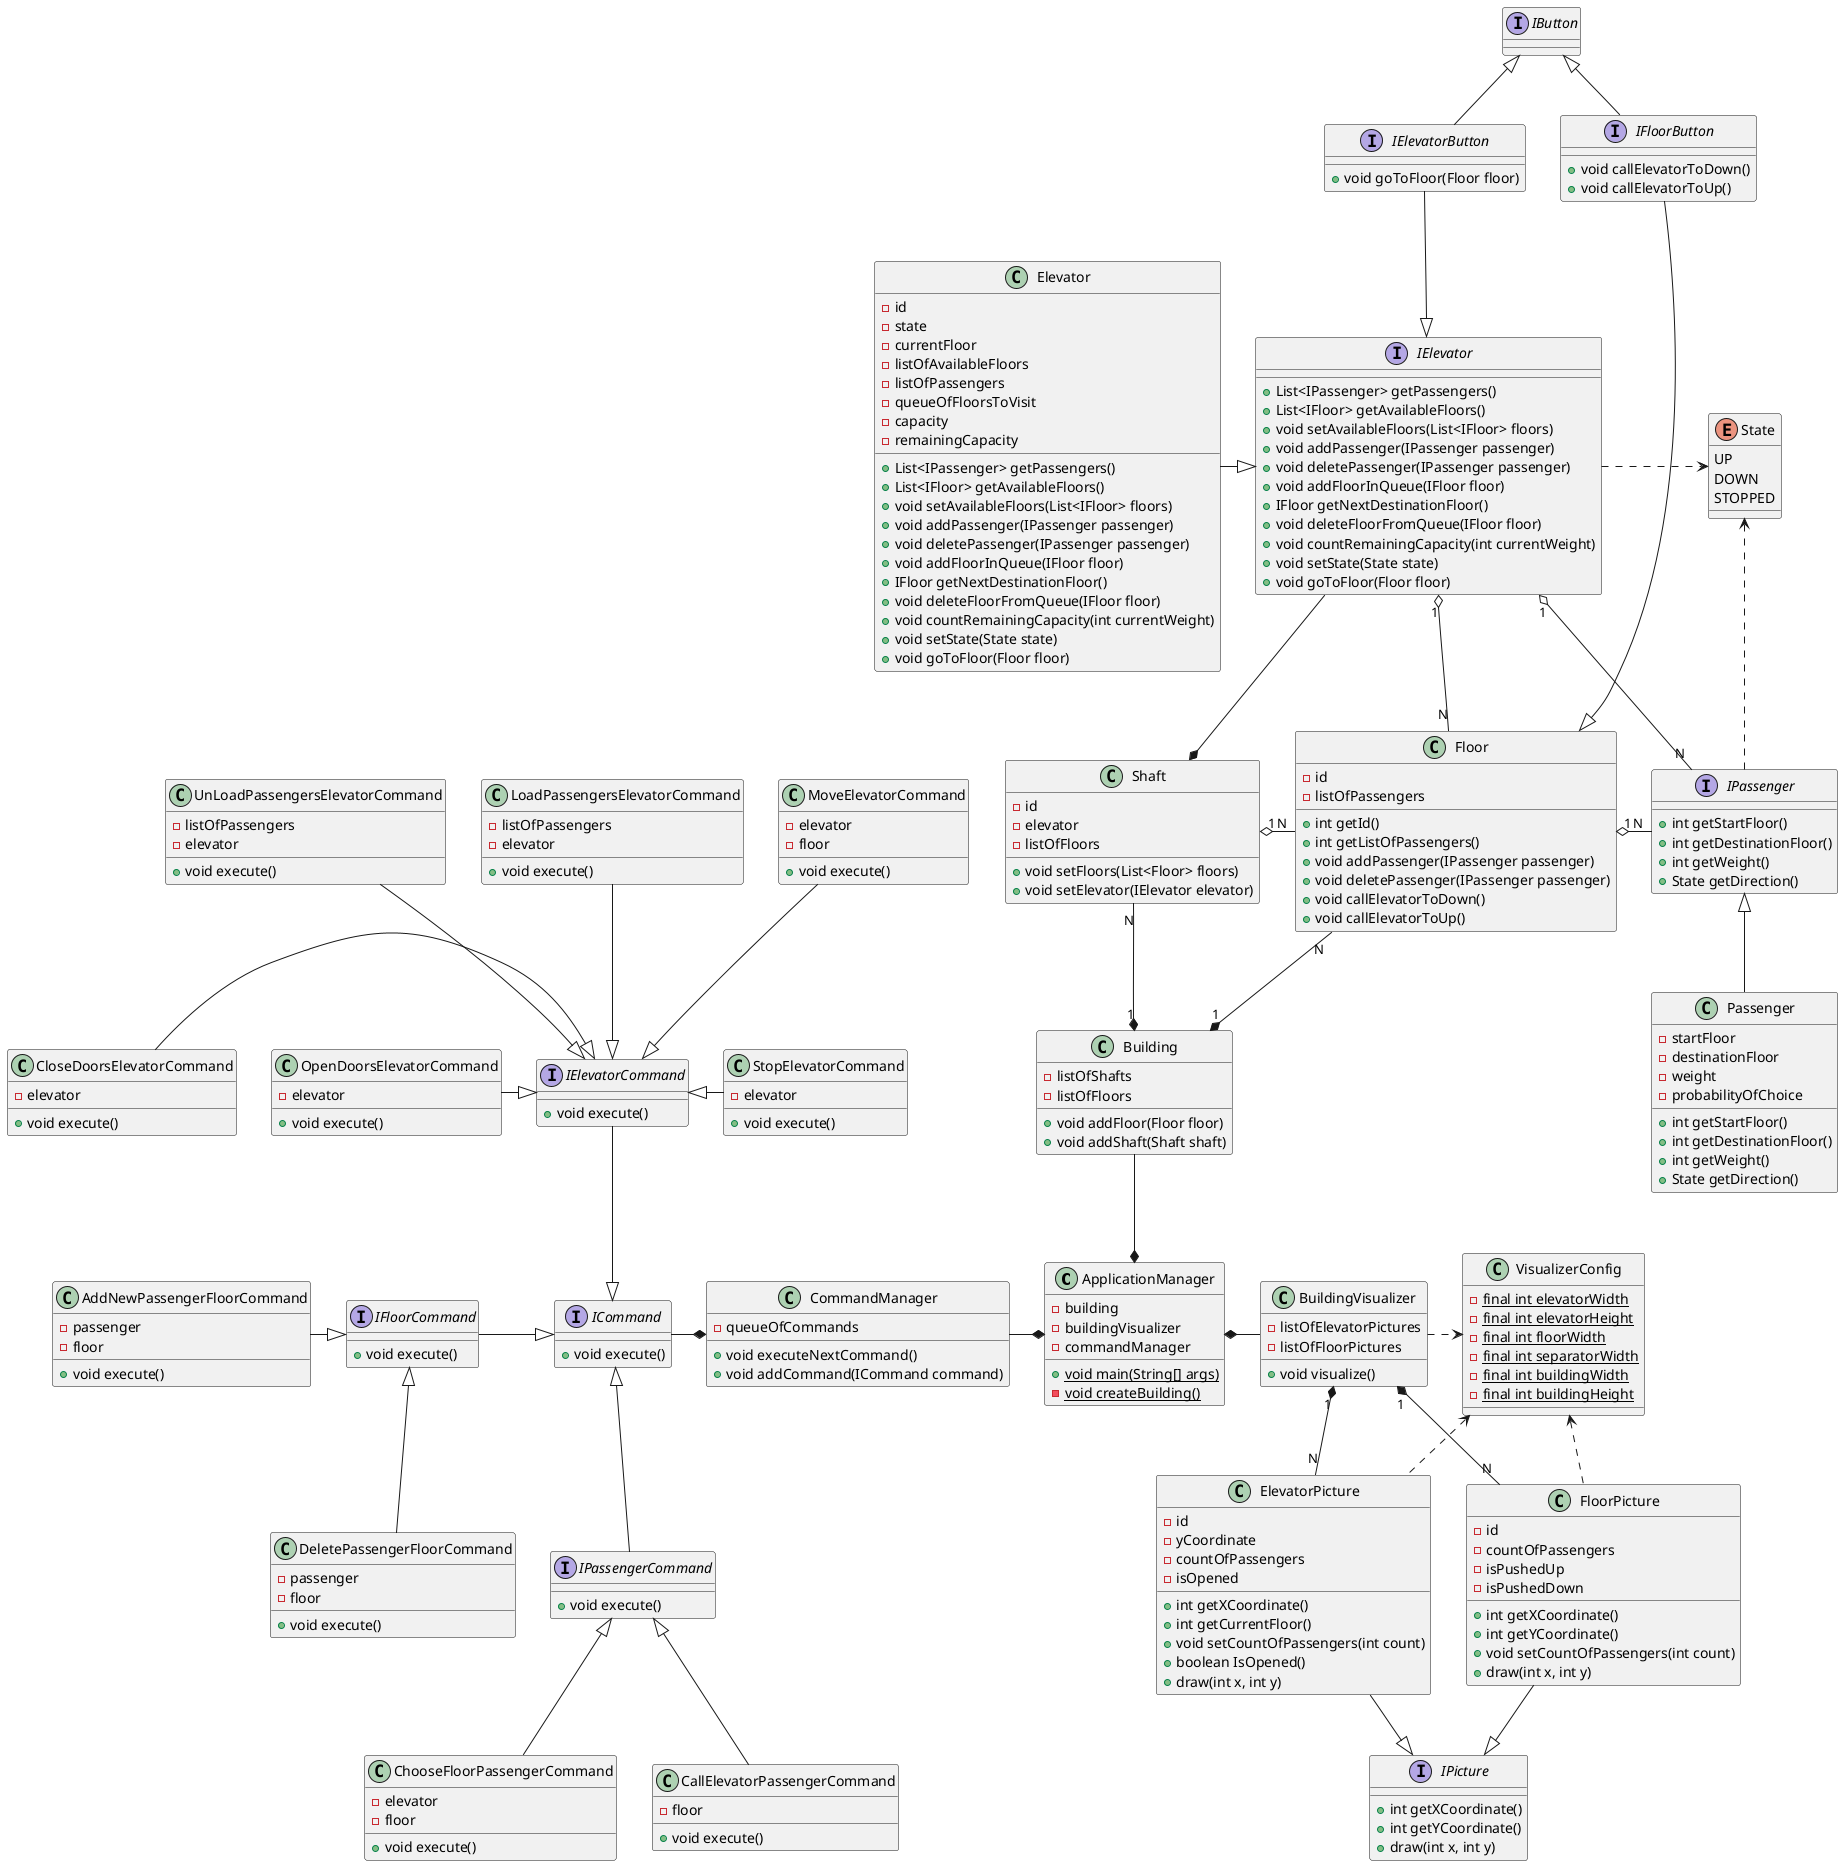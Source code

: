 @startuml
ApplicationManager *-up- Building
ApplicationManager *-right- BuildingVisualizer
ApplicationManager *-left- CommandManager

Building "1" *-up- "N" Floor
Building "1" *-up- "N" Shaft
Shaft *-left- IElevator
Shaft "1" o-right- "N" Floor
Floor "1" o-right- "N" IPassenger
Floor <|-up- IFloorButton
IElevator "1" o-right- "N" IPassenger
IElevator "1" o-- "N" Floor
IElevator .right.> State
IPassenger .up.> State
IPassenger <|-down- Passenger
IElevator <|-left- Elevator
IButton <|-- IFloorButton
IButton <|-down- IElevatorButton
IElevator <|-up- IElevatorButton

BuildingVisualizer .right.> VisualizerConfig
BuildingVisualizer "1" *-- "N" ElevatorPicture
BuildingVisualizer "1" *-- "N" FloorPicture
ElevatorPicture .up.> VisualizerConfig
FloorPicture .up.> VisualizerConfig
ElevatorPicture -down-|> IPicture
FloorPicture -down-|> IPicture

CommandManager *-left- ICommand
ICommand <|-up- IElevatorCommand
ICommand <|-down- IPassengerCommand
ICommand <|-left- IFloorCommand
IElevatorCommand <|-up- MoveElevatorCommand
IElevatorCommand <|-up- LoadPassengersElevatorCommand
IElevatorCommand <|-up- UnLoadPassengersElevatorCommand
IElevatorCommand <|-left- OpenDoorsElevatorCommand
IElevatorCommand <|-left- CloseDoorsElevatorCommand
IElevatorCommand <|-right- StopElevatorCommand
IPassengerCommand <|-down- CallElevatorPassengerCommand
IPassengerCommand <|-down- ChooseFloorPassengerCommand
IFloorCommand <|-left- AddNewPassengerFloorCommand
IFloorCommand <|-down- DeletePassengerFloorCommand


Interface IPassenger {
+ int getStartFloor()
+ int getDestinationFloor()
+ int getWeight()
+ State getDirection()
}

Class Passenger {
- startFloor
- destinationFloor
- weight
- probabilityOfChoice
+ int getStartFloor()
+ int getDestinationFloor()
+ int getWeight()
+ State getDirection()
}


Class Floor {
- id
- listOfPassengers
+ int getId()
+ int getListOfPassengers()
+ void addPassenger(IPassenger passenger)
+ void deletePassenger(IPassenger passenger)
+ void callElevatorToDown()
+ void callElevatorToUp()
}

Class Building {
- listOfShafts
- listOfFloors
+ void addFloor(Floor floor)
+ void addShaft(Shaft shaft)
}

Interface IElevator {
+ List<IPassenger> getPassengers()
+ List<IFloor> getAvailableFloors()
+ void setAvailableFloors(List<IFloor> floors)
+ void addPassenger(IPassenger passenger)
+ void deletePassenger(IPassenger passenger)
+ void addFloorInQueue(IFloor floor)
+ IFloor getNextDestinationFloor()
+ void deleteFloorFromQueue(IFloor floor)
+ void countRemainingCapacity(int currentWeight)
+ void setState(State state)
+ void goToFloor(Floor floor)
}

Class Elevator {
- id
- state
- currentFloor
- listOfAvailableFloors
- listOfPassengers
- queueOfFloorsToVisit
- capacity
- remainingCapacity
+ List<IPassenger> getPassengers()
+ List<IFloor> getAvailableFloors()
+ void setAvailableFloors(List<IFloor> floors)
+ void addPassenger(IPassenger passenger)
+ void deletePassenger(IPassenger passenger)
+ void addFloorInQueue(IFloor floor)
+ IFloor getNextDestinationFloor()
+ void deleteFloorFromQueue(IFloor floor)
+ void countRemainingCapacity(int currentWeight)
+ void setState(State state)
+ void goToFloor(Floor floor)
}

class Shaft{
- id
- elevator
- listOfFloors
+ void setFloors(List<Floor> floors)
+ void setElevator(IElevator elevator) 
}

interface IButton {
}

interface IFloorButton {
+ void callElevatorToDown()
+ void callElevatorToUp()
}

interface IElevatorButton {
+ void goToFloor(Floor floor)
}

Class ApplicationManager {
- building
- buildingVisualizer
- commandManager
+ {static} void main(String[] args)
- {static} void createBuilding()
}

Enum State {
UP
DOWN
STOPPED
}

interface ICommand {
+ void execute()
}

interface IPassengerCommand {
+ void execute()
}

interface IElevatorCommand {
+ void execute()
}

interface IFloorCommand {
+ void execute()
}

class AddNewPassengerFloorCommand {
- passenger
- floor
+ void execute()
}

class DeletePassengerFloorCommand {
- passenger
- floor
+ void execute()
}

class MoveElevatorCommand {
- elevator
- floor
+ void execute()
}

class LoadPassengersElevatorCommand {
- listOfPassengers
- elevator
+ void execute()
}


class UnLoadPassengersElevatorCommand {
- listOfPassengers
- elevator
+ void execute()
}

class OpenDoorsElevatorCommand {
- elevator
+ void execute()
}

class CloseDoorsElevatorCommand {
- elevator
+ void execute()
}

class StopElevatorCommand {
- elevator
+ void execute()
}

class CallElevatorPassengerCommand {
- floor
+ void execute()
}

class ChooseFloorPassengerCommand {
- elevator
- floor
+ void execute()
}

class CommandManager {
- queueOfCommands
+ void executeNextCommand()
+ void addCommand(ICommand command)
}

Class BuildingVisualizer {
- listOfElevatorPictures
- listOfFloorPictures
+ void visualize()
}

interface IPicture {
+ int getXCoordinate()
+ int getYCoordinate()
+ draw(int x, int y)
}

Class ElevatorPicture {
- id
- yCoordinate
- countOfPassengers
- isOpened
+ int getXCoordinate()
+ int getCurrentFloor()
+ void setCountOfPassengers(int count)
+ boolean IsOpened()
+ draw(int x, int y)
}

Class FloorPicture {
- id
- countOfPassengers
- isPushedUp
- isPushedDown
+ int getXCoordinate()
+ int getYCoordinate()
+ void setCountOfPassengers(int count)
+ draw(int x, int y)
}

Class VisualizerConfig {
- {static} final int elevatorWidth
- {static} final int elevatorHeight
- {static} final int floorWidth
- {static} final int separatorWidth
- {static} final int buildingWidth
- {static} final int buildingHeight
}
@enduml